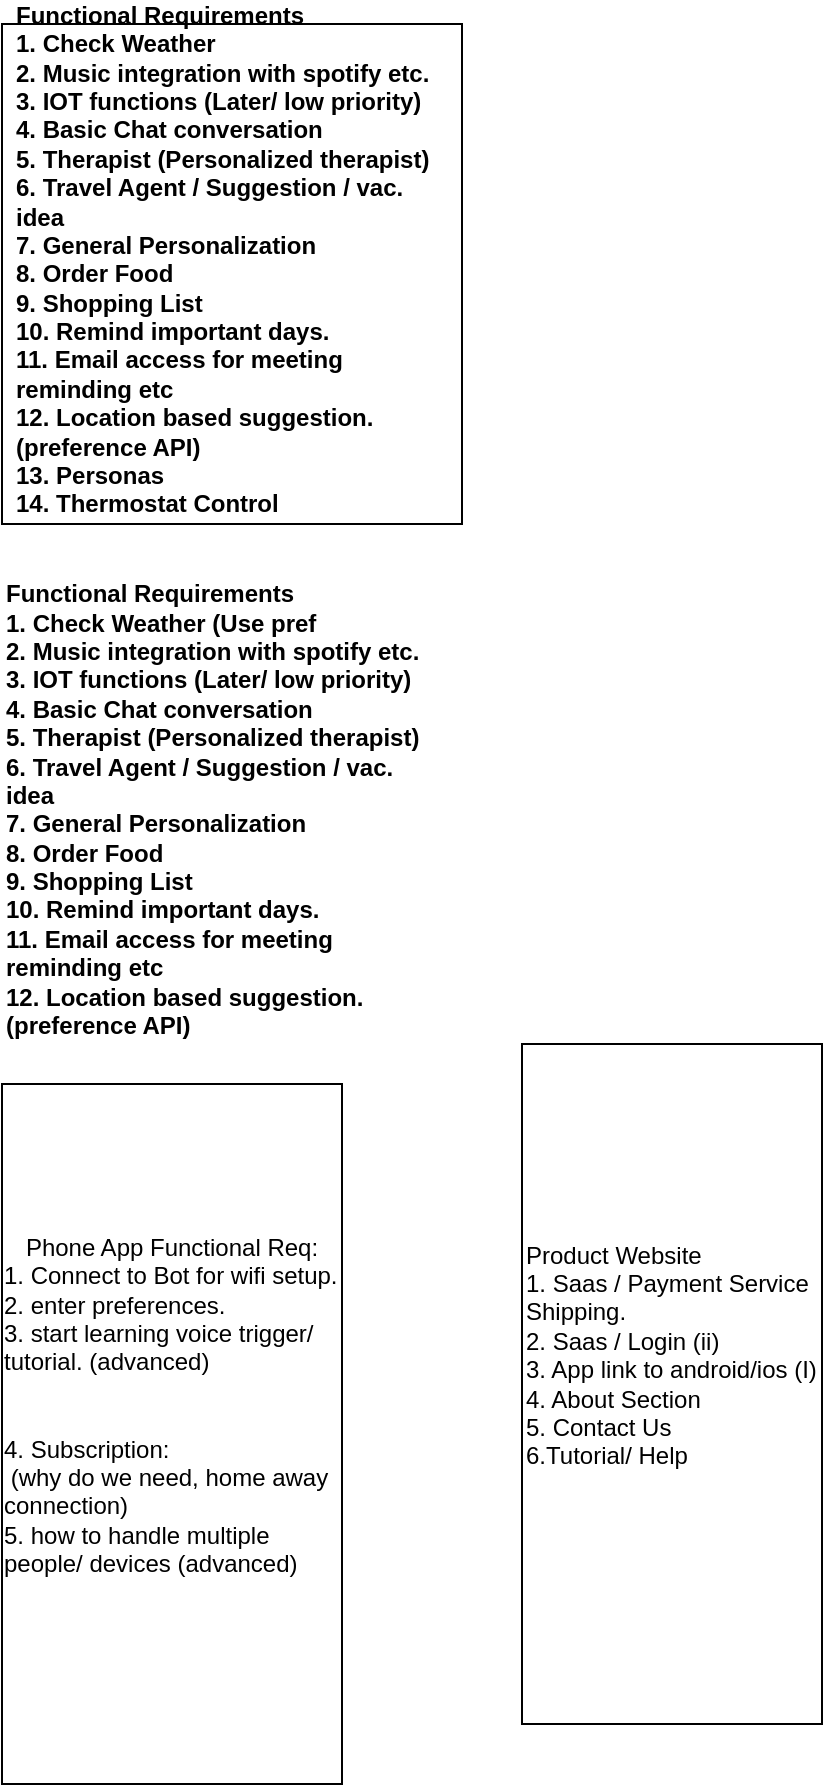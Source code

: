 <mxfile version="26.2.14" pages="2">
  <diagram name="Page-1" id="r0A6iMBt1BOsE10QpPoQ">
    <mxGraphModel dx="1298" dy="718" grid="1" gridSize="10" guides="1" tooltips="1" connect="1" arrows="1" fold="1" page="1" pageScale="1" pageWidth="850" pageHeight="1100" math="0" shadow="0">
      <root>
        <mxCell id="0" />
        <mxCell id="1" parent="0" />
        <mxCell id="f5Fb-B132QA73vn-KKB--2" value="" style="rounded=0;whiteSpace=wrap;html=1;" parent="1" vertex="1">
          <mxGeometry x="50" y="40" width="230" height="250" as="geometry" />
        </mxCell>
        <mxCell id="f5Fb-B132QA73vn-KKB--6" value="&lt;div align=&quot;left&quot;&gt;&lt;b&gt;Functional Requirements&lt;/b&gt;&lt;/div&gt;&lt;div align=&quot;left&quot;&gt;&lt;b&gt;1. Check Weather&lt;/b&gt;&lt;/div&gt;&lt;div align=&quot;left&quot;&gt;&lt;b&gt;2. Music integration with spotify etc.&lt;/b&gt;&lt;/div&gt;&lt;div align=&quot;left&quot;&gt;&lt;b&gt;3. IOT functions (Later/ low priority)&lt;/b&gt;&lt;/div&gt;&lt;div align=&quot;left&quot;&gt;&lt;b&gt;4. Basic Chat conversation&lt;/b&gt;&lt;/div&gt;&lt;div align=&quot;left&quot;&gt;&lt;b&gt;5. Therapist (Personalized therapist)&lt;/b&gt;&lt;/div&gt;&lt;div align=&quot;left&quot;&gt;&lt;b&gt;6. Travel Agent / Suggestion / vac. idea &lt;br&gt;&lt;/b&gt;&lt;/div&gt;&lt;div align=&quot;left&quot;&gt;&lt;b&gt;7. General Personalization&lt;/b&gt;&lt;/div&gt;&lt;div align=&quot;left&quot;&gt;&lt;b&gt;8. Order Food&lt;/b&gt;&lt;/div&gt;&lt;div align=&quot;left&quot;&gt;&lt;b&gt;9. Shopping List&lt;/b&gt;&lt;/div&gt;&lt;div align=&quot;left&quot;&gt;&lt;b&gt;10. Remind important days.&lt;/b&gt;&lt;/div&gt;&lt;div align=&quot;left&quot;&gt;&lt;b&gt;11. Email access for meeting reminding etc&lt;/b&gt;&lt;/div&gt;&lt;div align=&quot;left&quot;&gt;&lt;b&gt;12. Location based suggestion. (preference API)&lt;/b&gt;&lt;/div&gt;&lt;div align=&quot;left&quot;&gt;&lt;b&gt;13. Personas&lt;br&gt;&lt;/b&gt;&lt;/div&gt;&lt;div align=&quot;left&quot;&gt;&lt;b&gt;14. Thermostat Control&lt;br&gt;&lt;/b&gt;&lt;/div&gt;&lt;div align=&quot;left&quot;&gt;&lt;b&gt;&amp;nbsp;&amp;nbsp;&amp;nbsp;&amp;nbsp;&amp;nbsp; &lt;br&gt;&lt;/b&gt;&lt;/div&gt;" style="text;html=1;align=left;verticalAlign=middle;whiteSpace=wrap;rounded=0;" parent="1" vertex="1">
          <mxGeometry x="55" y="50" width="220" height="230" as="geometry" />
        </mxCell>
        <mxCell id="f5Fb-B132QA73vn-KKB--10" value="&lt;div align=&quot;left&quot;&gt;&lt;b&gt;Functional Requirements&lt;/b&gt;&lt;/div&gt;&lt;div align=&quot;left&quot;&gt;&lt;b&gt;1. Check Weather (Use pref&lt;br&gt;&lt;/b&gt;&lt;/div&gt;&lt;div align=&quot;left&quot;&gt;&lt;b&gt;2. Music integration with spotify etc.&lt;/b&gt;&lt;/div&gt;&lt;div align=&quot;left&quot;&gt;&lt;b&gt;3. IOT functions (Later/ low priority)&lt;/b&gt;&lt;/div&gt;&lt;div align=&quot;left&quot;&gt;&lt;b&gt;4. Basic Chat conversation&lt;/b&gt;&lt;/div&gt;&lt;div align=&quot;left&quot;&gt;&lt;b&gt;5. Therapist (Personalized therapist)&lt;/b&gt;&lt;/div&gt;&lt;div align=&quot;left&quot;&gt;&lt;b&gt;6. Travel Agent / Suggestion / vac. idea &lt;br&gt;&lt;/b&gt;&lt;/div&gt;&lt;div align=&quot;left&quot;&gt;&lt;b&gt;7. General Personalization&lt;/b&gt;&lt;/div&gt;&lt;div align=&quot;left&quot;&gt;&lt;b&gt;8. Order Food&lt;/b&gt;&lt;/div&gt;&lt;div align=&quot;left&quot;&gt;&lt;b&gt;9. Shopping List&lt;/b&gt;&lt;/div&gt;&lt;div align=&quot;left&quot;&gt;&lt;b&gt;10. Remind important days.&lt;/b&gt;&lt;/div&gt;&lt;div align=&quot;left&quot;&gt;&lt;b&gt;11. Email access for meeting reminding etc&lt;/b&gt;&lt;/div&gt;&lt;div align=&quot;left&quot;&gt;&lt;b&gt;12. Location based suggestion. (preference API)&lt;/b&gt;&lt;/div&gt;&lt;div align=&quot;left&quot;&gt;&lt;b&gt;&amp;nbsp;&amp;nbsp;&amp;nbsp;&amp;nbsp;&amp;nbsp; &lt;br&gt;&lt;/b&gt;&lt;/div&gt;" style="text;html=1;align=left;verticalAlign=middle;whiteSpace=wrap;rounded=0;" parent="1" vertex="1">
          <mxGeometry x="50" y="330" width="220" height="220" as="geometry" />
        </mxCell>
        <mxCell id="f5Fb-B132QA73vn-KKB--13" value="&lt;div&gt;Phone App Functional Req:&lt;/div&gt;&lt;div align=&quot;left&quot;&gt;1. Connect to Bot for wifi setup.&lt;/div&gt;&lt;div align=&quot;left&quot;&gt;2. enter preferences.&lt;/div&gt;&lt;div align=&quot;left&quot;&gt;3. start learning voice trigger/ tutorial. (advanced)&lt;br&gt;&lt;br&gt;&lt;br&gt;&lt;/div&gt;&lt;div align=&quot;left&quot;&gt;4. Subscription:&lt;/div&gt;&lt;div align=&quot;left&quot;&gt;&amp;nbsp;(why do we need, home away connection)&lt;/div&gt;&lt;div align=&quot;left&quot;&gt;5. how to handle multiple people/ devices (advanced)&lt;br&gt;&lt;/div&gt;&lt;div align=&quot;left&quot;&gt;&lt;br&gt;&lt;/div&gt;&lt;div&gt;&lt;br&gt;&lt;/div&gt;" style="whiteSpace=wrap;html=1;" parent="1" vertex="1">
          <mxGeometry x="50" y="570" width="170" height="350" as="geometry" />
        </mxCell>
        <mxCell id="f5Fb-B132QA73vn-KKB--14" value="&lt;div align=&quot;left&quot;&gt;Product Website&lt;/div&gt;&lt;div align=&quot;left&quot;&gt;1. Saas / Payment Service Shipping.&lt;br&gt;&lt;/div&gt;&lt;div align=&quot;left&quot;&gt;2. Saas / Login (ii)&lt;br&gt;&lt;/div&gt;&lt;div align=&quot;left&quot;&gt;3. App link to android/ios (I)&lt;/div&gt;&lt;div align=&quot;left&quot;&gt;4. About Section&lt;/div&gt;&lt;div align=&quot;left&quot;&gt;5. Contact Us&lt;/div&gt;&lt;div align=&quot;left&quot;&gt;6.Tutorial/ Help&lt;br&gt;&lt;/div&gt;&lt;div align=&quot;left&quot;&gt;&lt;br&gt;&lt;/div&gt;&lt;div align=&quot;left&quot;&gt;&lt;br&gt;&lt;/div&gt;" style="whiteSpace=wrap;html=1;align=left;" parent="1" vertex="1">
          <mxGeometry x="310" y="550" width="150" height="340" as="geometry" />
        </mxCell>
      </root>
    </mxGraphModel>
  </diagram>
  <diagram id="5JArz2W_mzI5TbRY1RSU" name="Page-2">
    <mxGraphModel dx="3218" dy="718" grid="1" gridSize="10" guides="1" tooltips="1" connect="1" arrows="1" fold="1" page="1" pageScale="1" pageWidth="1920" pageHeight="1100" math="0" shadow="0">
      <root>
        <mxCell id="0" />
        <mxCell id="1" parent="0" />
        <mxCell id="AQdDg-uSf-0YIj_bj16p-1" value="&lt;b&gt;Software Architecture&lt;br&gt;&lt;/b&gt;" style="text;html=1;align=center;verticalAlign=middle;whiteSpace=wrap;rounded=0;" vertex="1" parent="1">
          <mxGeometry x="360" y="10" width="200" height="30" as="geometry" />
        </mxCell>
        <mxCell id="kAaH0KCrfFGJaVt4GoiI-8" style="edgeStyle=orthogonalEdgeStyle;rounded=0;orthogonalLoop=1;jettySize=auto;html=1;" edge="1" parent="1" source="kAaH0KCrfFGJaVt4GoiI-6" target="kAaH0KCrfFGJaVt4GoiI-9">
          <mxGeometry relative="1" as="geometry">
            <mxPoint x="90" y="200" as="targetPoint" />
          </mxGeometry>
        </mxCell>
        <mxCell id="YT0dLR-asU4ncFv9Hsvm-4" style="edgeStyle=orthogonalEdgeStyle;rounded=0;orthogonalLoop=1;jettySize=auto;html=1;entryX=0;entryY=0.5;entryDx=0;entryDy=0;" edge="1" parent="1" source="kAaH0KCrfFGJaVt4GoiI-6" target="YT0dLR-asU4ncFv9Hsvm-2">
          <mxGeometry relative="1" as="geometry" />
        </mxCell>
        <mxCell id="kAaH0KCrfFGJaVt4GoiI-6" value="&lt;div align=&quot;left&quot;&gt;Voice Input&lt;/div&gt;&lt;div align=&quot;left&quot;&gt;(Continuous Listening)&lt;br&gt;&lt;/div&gt;" style="rounded=1;whiteSpace=wrap;html=1;" vertex="1" parent="1">
          <mxGeometry x="-90" y="90" width="140" height="70" as="geometry" />
        </mxCell>
        <mxCell id="kAaH0KCrfFGJaVt4GoiI-9" value="Classifier (Distill-Bert)" style="rounded=1;whiteSpace=wrap;html=1;" vertex="1" parent="1">
          <mxGeometry x="-110" y="290" width="180" height="50" as="geometry" />
        </mxCell>
        <mxCell id="YT0dLR-asU4ncFv9Hsvm-2" value="Model A" style="rounded=1;whiteSpace=wrap;html=1;" vertex="1" parent="1">
          <mxGeometry x="160" y="100" width="180" height="50" as="geometry" />
        </mxCell>
      </root>
    </mxGraphModel>
  </diagram>
</mxfile>
